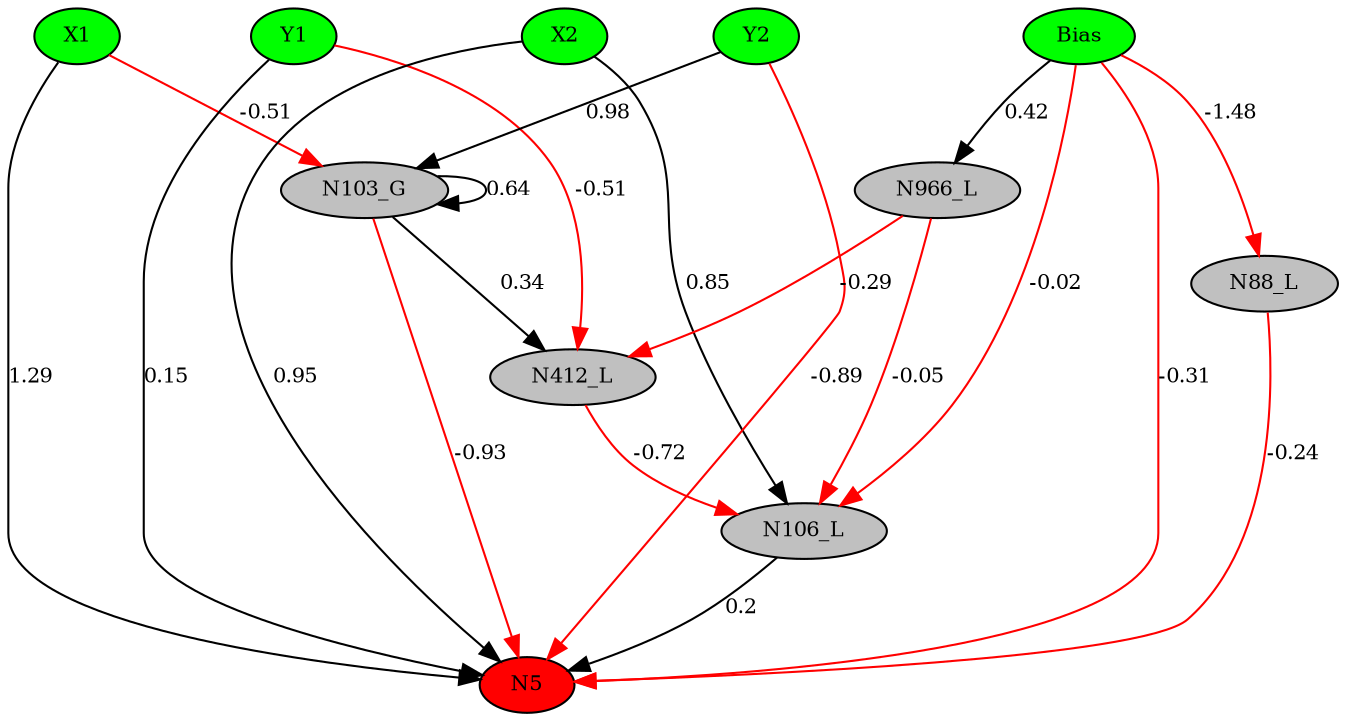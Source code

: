 digraph g { 
N0 [shape=ellipse, label=Bias,fontsize=10,height=0.1,width=0.1,style=filled,fillcolor=green]
N1[shape=ellipse label=X1,fontsize=10,height=0.1,width=0.1,style=filled,fillcolor=green]
N2[shape=ellipse label=Y1,fontsize=10,height=0.1,width=0.1,style=filled,fillcolor=green]
N3[shape=ellipse label=X2,fontsize=10,height=0.1,width=0.1,style=filled,fillcolor=green]
N4[shape=ellipse label=Y2,fontsize=10,height=0.1,width=0.1,style=filled,fillcolor=green]
N5[shape=ellipse,fontsize = 10, height = 0.1, width = 0.1, style = filled, fillcolor = red]
N88[shape=ellipse, label=N88_L,fontsize=10,height=0.1,width=0.1,style=filled,fillcolor=gray]
N103[shape=ellipse, label=N103_G,fontsize=10,height=0.1,width=0.1,style=filled,fillcolor=gray]
N106[shape=ellipse, label=N106_L,fontsize=10,height=0.1,width=0.1,style=filled,fillcolor=gray]
N412[shape=ellipse, label=N412_L,fontsize=10,height=0.1,width=0.1,style=filled,fillcolor=gray]
N966[shape=ellipse, label=N966_L,fontsize=10,height=0.1,width=0.1,style=filled,fillcolor=gray]
N0 -> N5 [color=red] [arrowType=inv][ label=-0.31,fontsize=10]
N1 -> N5 [color=black] [ label=1.29,fontsize=10]
N2 -> N5 [color=black] [ label=0.15,fontsize=10]
N3 -> N5 [color=black] [ label=0.95,fontsize=10]
N4 -> N5 [color=red] [arrowType=inv][ label=-0.89,fontsize=10]
N0 -> N88 [color=red] [arrowType=inv][ label=-1.48,fontsize=10]
N88 -> N5 [color=red] [arrowType=inv][ label=-0.24,fontsize=10]
N4 -> N103 [color=black] [ label=0.98,fontsize=10]
N103 -> N5 [color=red] [arrowType=inv][ label=-0.93,fontsize=10]
N106 -> N5 [color=black] [ label=0.2,fontsize=10]
N1 -> N103 [color=red] [arrowType=inv][ label=-0.51,fontsize=10]
N0 -> N106 [color=red] [arrowType=inv][ label=-0.02,fontsize=10]
N2 -> N412 [color=red] [arrowType=inv][ label=-0.51,fontsize=10]
N412 -> N106 [color=red] [arrowType=inv][ label=-0.72,fontsize=10]
N0 -> N966 [color=black] [ label=0.42,fontsize=10]
N966 -> N106 [color=red] [arrowType=inv][ label=-0.05,fontsize=10]
N103 -> N103 [color=black] [ label=0.64,fontsize=10]
N966 -> N412 [color=red] [arrowType=inv][ label=-0.29,fontsize=10]
N3 -> N106 [color=black] [ label=0.85,fontsize=10]
N103 -> N412 [color=black] [ label=0.34,fontsize=10]
 { rank=same; 
N5
 } 
 { rank=same; 
N1 ->N2 ->N3 ->N4 ->N0 [style=invis]
 } 
}
